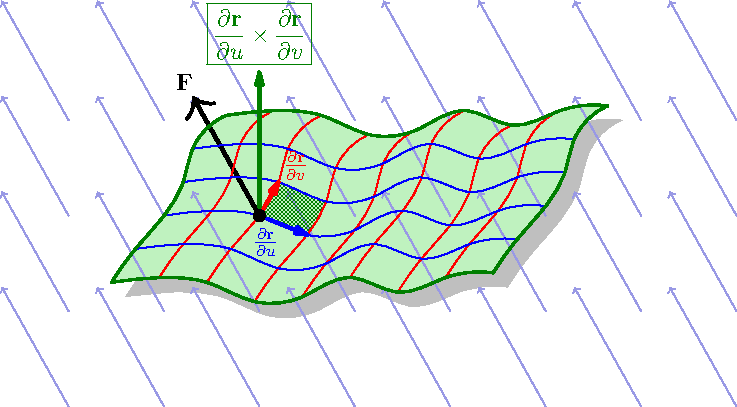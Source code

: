 size(13cm);
usepackage("amsmath");
usepackage("amssymb");

import patterns;
add("hatch",crosshatch(1.5pt, deepgreen));


pair D = (2.4,3.5);
pair A = (0,0);
pair B = (8,0.2);
pair C = D+B-A;

pair[] Xs = { (1,0.1), (2,0), (3,-0.4), (4,-0.3), (5,0.1), (6,-0.2), (7,0.1) };
pair[] Ys = { (1.7,2.8), (1.5,2.1), (1.1,1.4), (0.5,0.7) };

pair Q = Xs[1]+Ys[2]-A;
pair Ql = (0.86,4);

guide g = A;
for (int i=0; i<Xs.length; ++i) { g = g..Xs[i]; }
path south_border = g..B;

guide g = D;
for (int i=0; i<Ys.length; ++i) { g = g..Ys[i]; }
path west_border = g..A;

path surf = west_border--south_border--(shift(B-A)*reverse(west_border))--(shift(D-A)*reverse(south_border))--cycle;


// Shadow
fill(surf, mediumgrey);
fill(shift(0.3,-0.3)*surf, mediumgrey);

pair Qb = Q-(0,3);

// Surface itself
fill(surf, opacity(0.8)+palegreen);

pair v = (-1.4, 2.5);
for (int i=-2; i<6; ++i) {
  for (int j=-2; j<2; ++j) {
    pair T = Q + 2*(i,j);
    draw(T--(T+v), rgb(0.6,0.6,0.9), EndArrow(TeXHead));
  }
}
draw(Q--(Q+v), black+1.8, EndArrow(TeXHead, 4));
label("$\mathbf{F}$", Q+v, dir(v), black);

fill(
  shift(Ys[2])*subpath(south_border, 2, 3)
  --shift(Xs[2])*subpath(west_border, 3, 2)
  --shift(Ys[1])*subpath(south_border, 3, 2)
  --shift(Xs[1])*subpath(west_border, 2, 3)
  --cycle, pattern("hatch"));

for (int i=0; i<Xs.length; ++i) { draw(shift(Xs[i])*west_border, red); }
for (int i=0; i<Ys.length; ++i) { draw(shift(Ys[i])*south_border, blue); }
draw(surf, deepgreen + 1.2);

pair Qu = Q+Xs[2]-Xs[1];
pair Qv = Q+Ys[1]-Ys[2];
draw(Q--Qu, blue+1.6, EndArrow(6), BeginMargin);
draw(Q--Qv, red+1.6, EndArrow(6), BeginMargin);

pair Qc = Q+(0,3);
draw(Q--Qc, deepgreen + 1.6, EndArrow(6), BeginMargin);
label("$\boxed{\frac{\partial \mathbf{r}}{\partial u} \times \frac{\partial \mathbf{r}}{\partial v}}$", Qc, dir(90), deepgreen);

label("$\frac{\partial \mathbf{r}}{\partial u}$", midpoint(Q--Qu), dir(220), blue);
label("$\frac{\partial \mathbf{r}}{\partial v}$", Qv, dir(40), red);

dotfactor *= 2;
dot(Q);
